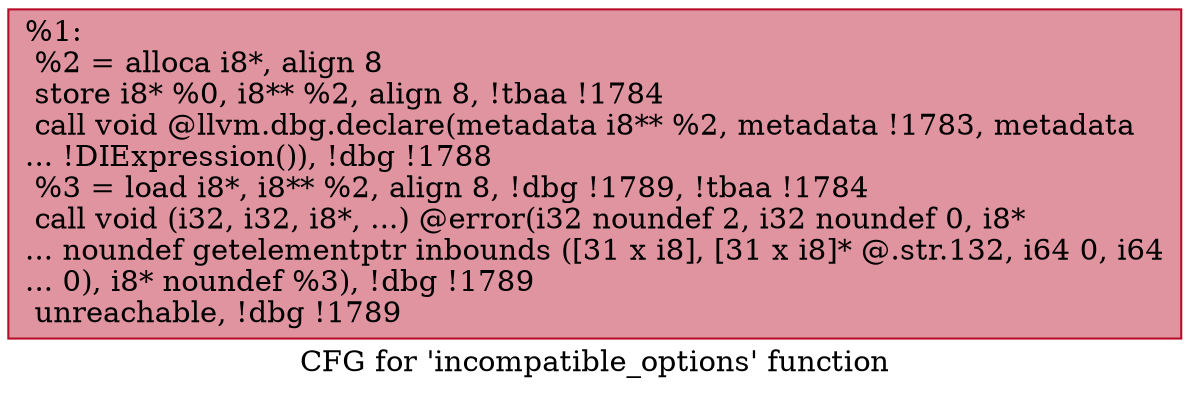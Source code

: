 digraph "CFG for 'incompatible_options' function" {
	label="CFG for 'incompatible_options' function";

	Node0x235e660 [shape=record,color="#b70d28ff", style=filled, fillcolor="#b70d2870",label="{%1:\l  %2 = alloca i8*, align 8\l  store i8* %0, i8** %2, align 8, !tbaa !1784\l  call void @llvm.dbg.declare(metadata i8** %2, metadata !1783, metadata\l... !DIExpression()), !dbg !1788\l  %3 = load i8*, i8** %2, align 8, !dbg !1789, !tbaa !1784\l  call void (i32, i32, i8*, ...) @error(i32 noundef 2, i32 noundef 0, i8*\l... noundef getelementptr inbounds ([31 x i8], [31 x i8]* @.str.132, i64 0, i64\l... 0), i8* noundef %3), !dbg !1789\l  unreachable, !dbg !1789\l}"];
}
